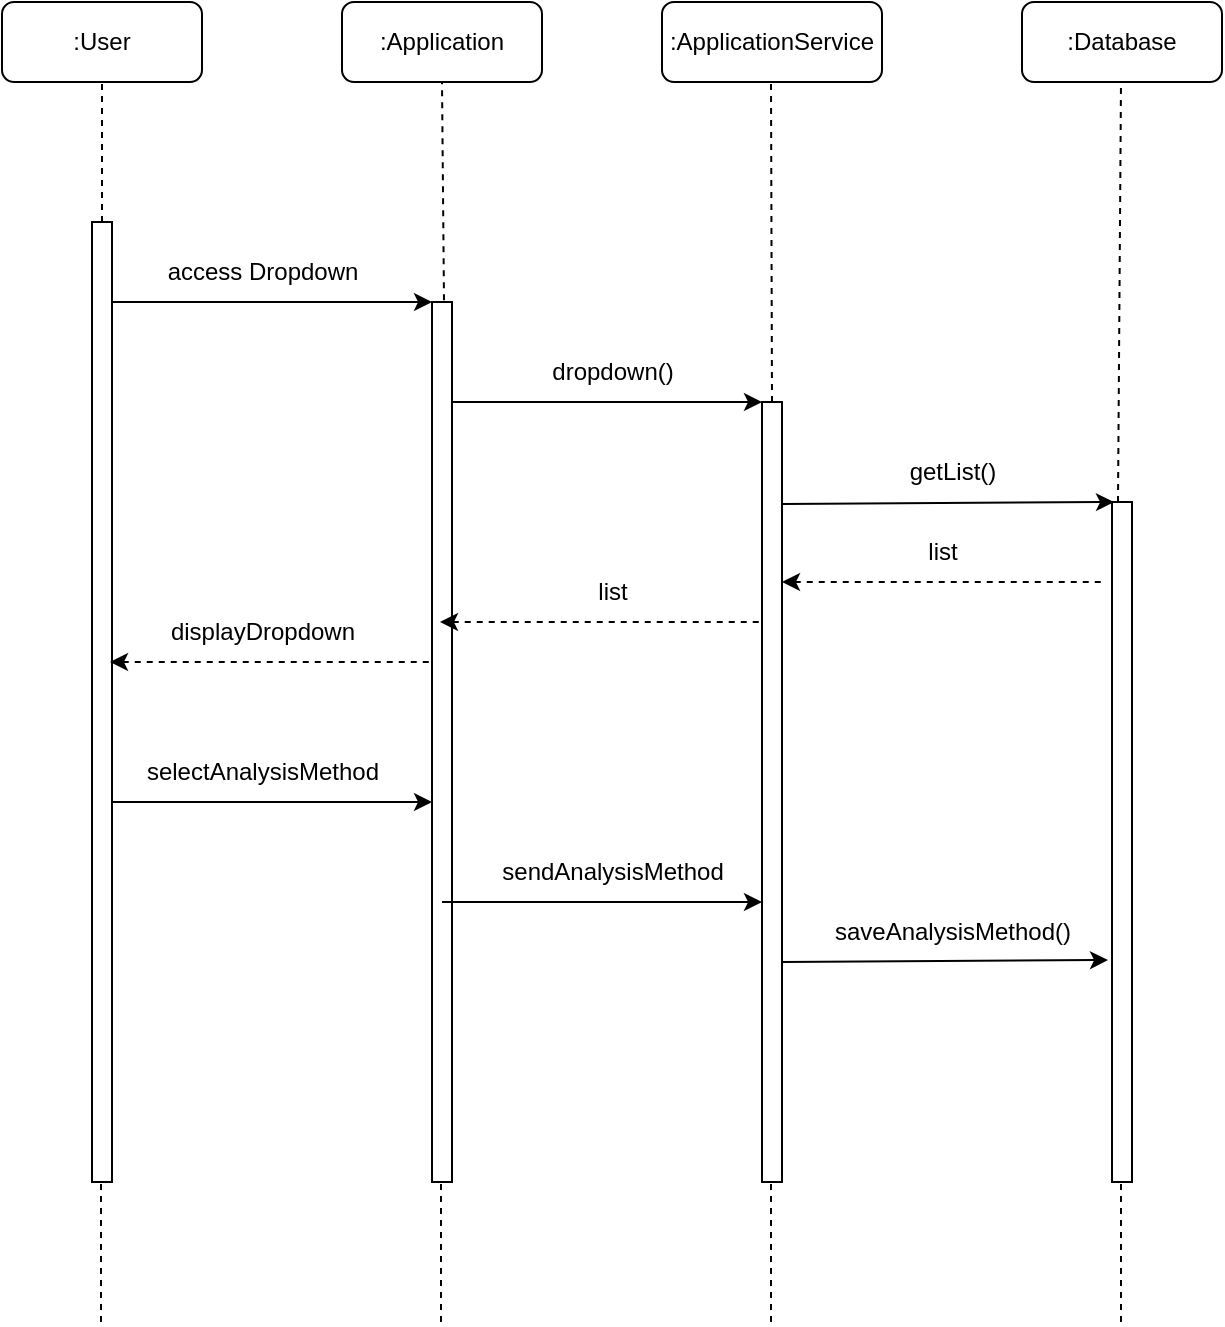 <mxfile version="20.4.0" type="device"><diagram id="kgpKYQtTHZ0yAKxKKP6v" name="Page-1"><mxGraphModel dx="1422" dy="743" grid="1" gridSize="10" guides="1" tooltips="1" connect="1" arrows="1" fold="1" page="1" pageScale="1" pageWidth="850" pageHeight="1100" math="0" shadow="0"><root><mxCell id="0"/><mxCell id="1" parent="0"/><mxCell id="6FZfxpd-QEx3IHHBcftH-1" value=":ApplicationService" style="rounded=1;whiteSpace=wrap;html=1;" vertex="1" parent="1"><mxGeometry x="450" y="130" width="110" height="40" as="geometry"/></mxCell><mxCell id="6FZfxpd-QEx3IHHBcftH-2" value=":Application" style="rounded=1;whiteSpace=wrap;html=1;" vertex="1" parent="1"><mxGeometry x="290" y="130" width="100" height="40" as="geometry"/></mxCell><mxCell id="6FZfxpd-QEx3IHHBcftH-3" value=":User" style="rounded=1;whiteSpace=wrap;html=1;" vertex="1" parent="1"><mxGeometry x="120" y="130" width="100" height="40" as="geometry"/></mxCell><mxCell id="6FZfxpd-QEx3IHHBcftH-4" value=":Database" style="rounded=1;whiteSpace=wrap;html=1;" vertex="1" parent="1"><mxGeometry x="630" y="130" width="100" height="40" as="geometry"/></mxCell><mxCell id="6FZfxpd-QEx3IHHBcftH-6" value="" style="endArrow=none;dashed=1;html=1;rounded=0;entryX=0.5;entryY=1;entryDx=0;entryDy=0;" edge="1" parent="1" target="6FZfxpd-QEx3IHHBcftH-3"><mxGeometry width="50" height="50" relative="1" as="geometry"><mxPoint x="170" y="240" as="sourcePoint"/><mxPoint x="450" y="360" as="targetPoint"/></mxGeometry></mxCell><mxCell id="6FZfxpd-QEx3IHHBcftH-7" value="" style="endArrow=none;dashed=1;html=1;rounded=0;entryX=0.5;entryY=1;entryDx=0;entryDy=0;exitX=0.6;exitY=-0.002;exitDx=0;exitDy=0;exitPerimeter=0;" edge="1" parent="1" source="6FZfxpd-QEx3IHHBcftH-36"><mxGeometry width="50" height="50" relative="1" as="geometry"><mxPoint x="340" y="240" as="sourcePoint"/><mxPoint x="340" y="170" as="targetPoint"/></mxGeometry></mxCell><mxCell id="6FZfxpd-QEx3IHHBcftH-8" value="" style="endArrow=none;dashed=1;html=1;rounded=0;entryX=0.5;entryY=1;entryDx=0;entryDy=0;" edge="1" parent="1"><mxGeometry width="50" height="50" relative="1" as="geometry"><mxPoint x="505" y="330" as="sourcePoint"/><mxPoint x="504.5" y="170" as="targetPoint"/></mxGeometry></mxCell><mxCell id="6FZfxpd-QEx3IHHBcftH-9" value="" style="endArrow=none;dashed=1;html=1;rounded=0;entryX=0.5;entryY=1;entryDx=0;entryDy=0;exitX=0.3;exitY=0;exitDx=0;exitDy=0;exitPerimeter=0;" edge="1" parent="1" source="6FZfxpd-QEx3IHHBcftH-24"><mxGeometry width="50" height="50" relative="1" as="geometry"><mxPoint x="679.5" y="240" as="sourcePoint"/><mxPoint x="679.5" y="170" as="targetPoint"/></mxGeometry></mxCell><mxCell id="6FZfxpd-QEx3IHHBcftH-37" value="" style="edgeStyle=orthogonalEdgeStyle;rounded=0;orthogonalLoop=1;jettySize=auto;html=1;startArrow=none;startFill=0;" edge="1" parent="1" source="6FZfxpd-QEx3IHHBcftH-11" target="6FZfxpd-QEx3IHHBcftH-36"><mxGeometry relative="1" as="geometry"><Array as="points"><mxPoint x="260" y="280"/><mxPoint x="260" y="280"/></Array></mxGeometry></mxCell><mxCell id="6FZfxpd-QEx3IHHBcftH-11" value="" style="html=1;points=[];perimeter=orthogonalPerimeter;" vertex="1" parent="1"><mxGeometry x="165" y="240" width="10" height="480" as="geometry"/></mxCell><mxCell id="6FZfxpd-QEx3IHHBcftH-24" value="" style="html=1;points=[];perimeter=orthogonalPerimeter;" vertex="1" parent="1"><mxGeometry x="675" y="380" width="10" height="340" as="geometry"/></mxCell><mxCell id="6FZfxpd-QEx3IHHBcftH-39" value="" style="edgeStyle=orthogonalEdgeStyle;rounded=0;orthogonalLoop=1;jettySize=auto;html=1;startArrow=none;startFill=0;" edge="1" parent="1" source="6FZfxpd-QEx3IHHBcftH-36" target="6FZfxpd-QEx3IHHBcftH-38"><mxGeometry relative="1" as="geometry"><Array as="points"><mxPoint x="430" y="330"/><mxPoint x="430" y="330"/></Array></mxGeometry></mxCell><mxCell id="6FZfxpd-QEx3IHHBcftH-36" value="" style="html=1;points=[];perimeter=orthogonalPerimeter;" vertex="1" parent="1"><mxGeometry x="335" y="280" width="10" height="440" as="geometry"/></mxCell><mxCell id="6FZfxpd-QEx3IHHBcftH-38" value="" style="html=1;points=[];perimeter=orthogonalPerimeter;" vertex="1" parent="1"><mxGeometry x="500" y="330" width="10" height="390" as="geometry"/></mxCell><mxCell id="6FZfxpd-QEx3IHHBcftH-50" value="" style="endArrow=classic;html=1;rounded=0;entryX=0.1;entryY=0;entryDx=0;entryDy=0;entryPerimeter=0;" edge="1" parent="1" target="6FZfxpd-QEx3IHHBcftH-24"><mxGeometry width="50" height="50" relative="1" as="geometry"><mxPoint x="510" y="381" as="sourcePoint"/><mxPoint x="590" y="460" as="targetPoint"/></mxGeometry></mxCell><mxCell id="6FZfxpd-QEx3IHHBcftH-55" value="access Dropdown" style="text;html=1;align=center;verticalAlign=middle;resizable=0;points=[];autosize=1;strokeColor=none;fillColor=none;" vertex="1" parent="1"><mxGeometry x="190" y="250" width="120" height="30" as="geometry"/></mxCell><mxCell id="6FZfxpd-QEx3IHHBcftH-57" value="dropdown()" style="text;html=1;align=center;verticalAlign=middle;resizable=0;points=[];autosize=1;strokeColor=none;fillColor=none;" vertex="1" parent="1"><mxGeometry x="385" y="300" width="80" height="30" as="geometry"/></mxCell><mxCell id="6FZfxpd-QEx3IHHBcftH-58" value="getList()" style="text;html=1;align=center;verticalAlign=middle;resizable=0;points=[];autosize=1;strokeColor=none;fillColor=none;" vertex="1" parent="1"><mxGeometry x="560" y="350" width="70" height="30" as="geometry"/></mxCell><mxCell id="6FZfxpd-QEx3IHHBcftH-61" value="" style="endArrow=none;dashed=1;html=1;rounded=0;startArrow=classic;startFill=1;" edge="1" parent="1"><mxGeometry width="50" height="50" relative="1" as="geometry"><mxPoint x="510" y="420" as="sourcePoint"/><mxPoint x="670" y="420" as="targetPoint"/><Array as="points"><mxPoint x="590" y="420"/></Array></mxGeometry></mxCell><mxCell id="6FZfxpd-QEx3IHHBcftH-63" value="" style="endArrow=none;dashed=1;html=1;rounded=0;entryX=-0.4;entryY=0.209;entryDx=0;entryDy=0;entryPerimeter=0;startArrow=classic;startFill=1;" edge="1" parent="1"><mxGeometry width="50" height="50" relative="1" as="geometry"><mxPoint x="339" y="440" as="sourcePoint"/><mxPoint x="500" y="440.06" as="targetPoint"/></mxGeometry></mxCell><mxCell id="6FZfxpd-QEx3IHHBcftH-65" value="list" style="text;html=1;align=center;verticalAlign=middle;resizable=0;points=[];autosize=1;strokeColor=none;fillColor=none;" vertex="1" parent="1"><mxGeometry x="570" y="390" width="40" height="30" as="geometry"/></mxCell><mxCell id="6FZfxpd-QEx3IHHBcftH-66" value="list" style="text;html=1;align=center;verticalAlign=middle;resizable=0;points=[];autosize=1;strokeColor=none;fillColor=none;" vertex="1" parent="1"><mxGeometry x="405" y="410" width="40" height="30" as="geometry"/></mxCell><mxCell id="6FZfxpd-QEx3IHHBcftH-67" value="" style="endArrow=none;dashed=1;html=1;rounded=0;entryX=-0.4;entryY=0.209;entryDx=0;entryDy=0;entryPerimeter=0;startArrow=classic;startFill=1;" edge="1" parent="1"><mxGeometry width="50" height="50" relative="1" as="geometry"><mxPoint x="174" y="460" as="sourcePoint"/><mxPoint x="335" y="460.06" as="targetPoint"/></mxGeometry></mxCell><mxCell id="6FZfxpd-QEx3IHHBcftH-68" value="displayDropdown" style="text;html=1;align=center;verticalAlign=middle;resizable=0;points=[];autosize=1;strokeColor=none;fillColor=none;" vertex="1" parent="1"><mxGeometry x="190" y="430" width="120" height="30" as="geometry"/></mxCell><mxCell id="6FZfxpd-QEx3IHHBcftH-69" value="" style="edgeStyle=orthogonalEdgeStyle;rounded=0;orthogonalLoop=1;jettySize=auto;html=1;startArrow=none;startFill=0;" edge="1" parent="1"><mxGeometry relative="1" as="geometry"><mxPoint x="175" y="530" as="sourcePoint"/><mxPoint x="335" y="530" as="targetPoint"/><Array as="points"><mxPoint x="260" y="530"/><mxPoint x="260" y="530"/></Array></mxGeometry></mxCell><mxCell id="6FZfxpd-QEx3IHHBcftH-70" value="selectAnalysisMethod" style="text;html=1;align=center;verticalAlign=middle;resizable=0;points=[];autosize=1;strokeColor=none;fillColor=none;" vertex="1" parent="1"><mxGeometry x="180" y="500" width="140" height="30" as="geometry"/></mxCell><mxCell id="6FZfxpd-QEx3IHHBcftH-71" value="" style="endArrow=none;dashed=1;html=1;rounded=0;entryX=0.5;entryY=1;entryDx=0;entryDy=0;" edge="1" parent="1"><mxGeometry width="50" height="50" relative="1" as="geometry"><mxPoint x="169.5" y="790" as="sourcePoint"/><mxPoint x="169.5" y="720" as="targetPoint"/></mxGeometry></mxCell><mxCell id="6FZfxpd-QEx3IHHBcftH-72" value="" style="endArrow=none;dashed=1;html=1;rounded=0;entryX=0.5;entryY=1;entryDx=0;entryDy=0;" edge="1" parent="1"><mxGeometry width="50" height="50" relative="1" as="geometry"><mxPoint x="339.5" y="790" as="sourcePoint"/><mxPoint x="339.5" y="720" as="targetPoint"/></mxGeometry></mxCell><mxCell id="6FZfxpd-QEx3IHHBcftH-73" value="" style="endArrow=none;dashed=1;html=1;rounded=0;entryX=0.5;entryY=1;entryDx=0;entryDy=0;" edge="1" parent="1"><mxGeometry width="50" height="50" relative="1" as="geometry"><mxPoint x="504.5" y="790" as="sourcePoint"/><mxPoint x="504.5" y="720" as="targetPoint"/></mxGeometry></mxCell><mxCell id="6FZfxpd-QEx3IHHBcftH-74" value="" style="endArrow=none;dashed=1;html=1;rounded=0;entryX=0.5;entryY=1;entryDx=0;entryDy=0;" edge="1" parent="1"><mxGeometry width="50" height="50" relative="1" as="geometry"><mxPoint x="679.5" y="790" as="sourcePoint"/><mxPoint x="679.5" y="720" as="targetPoint"/></mxGeometry></mxCell><mxCell id="6FZfxpd-QEx3IHHBcftH-78" value="" style="endArrow=classic;html=1;rounded=0;entryX=-0.2;entryY=0.703;entryDx=0;entryDy=0;entryPerimeter=0;" edge="1" parent="1"><mxGeometry width="50" height="50" relative="1" as="geometry"><mxPoint x="510" y="610" as="sourcePoint"/><mxPoint x="673" y="609.02" as="targetPoint"/></mxGeometry></mxCell><mxCell id="6FZfxpd-QEx3IHHBcftH-79" value="saveAnalysisMethod()" style="text;html=1;align=center;verticalAlign=middle;resizable=0;points=[];autosize=1;strokeColor=none;fillColor=none;" vertex="1" parent="1"><mxGeometry x="525" y="580" width="140" height="30" as="geometry"/></mxCell><mxCell id="6FZfxpd-QEx3IHHBcftH-82" value="" style="edgeStyle=orthogonalEdgeStyle;rounded=0;orthogonalLoop=1;jettySize=auto;html=1;startArrow=none;startFill=0;" edge="1" parent="1"><mxGeometry relative="1" as="geometry"><mxPoint x="340" y="580" as="sourcePoint"/><mxPoint x="500" y="580" as="targetPoint"/><Array as="points"><mxPoint x="425" y="580"/><mxPoint x="425" y="580"/></Array></mxGeometry></mxCell><mxCell id="6FZfxpd-QEx3IHHBcftH-83" value="sendAnalysisMethod" style="text;html=1;align=center;verticalAlign=middle;resizable=0;points=[];autosize=1;strokeColor=none;fillColor=none;" vertex="1" parent="1"><mxGeometry x="360" y="550" width="130" height="30" as="geometry"/></mxCell></root></mxGraphModel></diagram></mxfile>